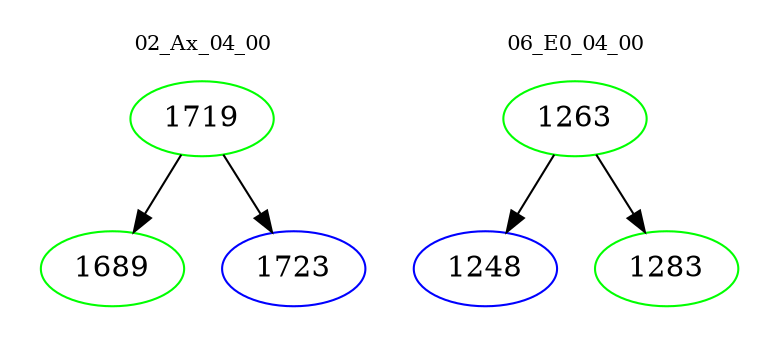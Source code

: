 digraph{
subgraph cluster_0 {
color = white
label = "02_Ax_04_00";
fontsize=10;
T0_1719 [label="1719", color="green"]
T0_1719 -> T0_1689 [color="black"]
T0_1689 [label="1689", color="green"]
T0_1719 -> T0_1723 [color="black"]
T0_1723 [label="1723", color="blue"]
}
subgraph cluster_1 {
color = white
label = "06_E0_04_00";
fontsize=10;
T1_1263 [label="1263", color="green"]
T1_1263 -> T1_1248 [color="black"]
T1_1248 [label="1248", color="blue"]
T1_1263 -> T1_1283 [color="black"]
T1_1283 [label="1283", color="green"]
}
}
